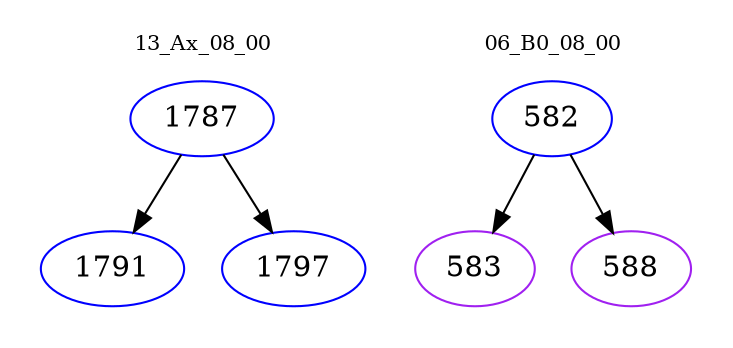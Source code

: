 digraph{
subgraph cluster_0 {
color = white
label = "13_Ax_08_00";
fontsize=10;
T0_1787 [label="1787", color="blue"]
T0_1787 -> T0_1791 [color="black"]
T0_1791 [label="1791", color="blue"]
T0_1787 -> T0_1797 [color="black"]
T0_1797 [label="1797", color="blue"]
}
subgraph cluster_1 {
color = white
label = "06_B0_08_00";
fontsize=10;
T1_582 [label="582", color="blue"]
T1_582 -> T1_583 [color="black"]
T1_583 [label="583", color="purple"]
T1_582 -> T1_588 [color="black"]
T1_588 [label="588", color="purple"]
}
}
